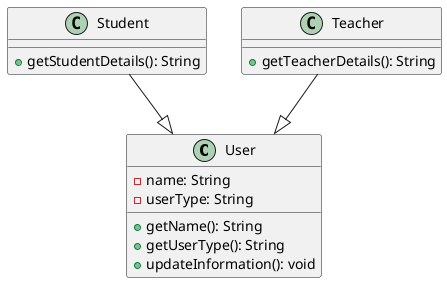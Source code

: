 @startuml
class User {
    - name: String
    - userType: String
    + getName(): String
    + getUserType(): String
    + updateInformation(): void
}

class Student {
    + getStudentDetails(): String
}

class Teacher {
    + getTeacherDetails(): String
}

Student --|> User
Teacher --|> User
@enduml